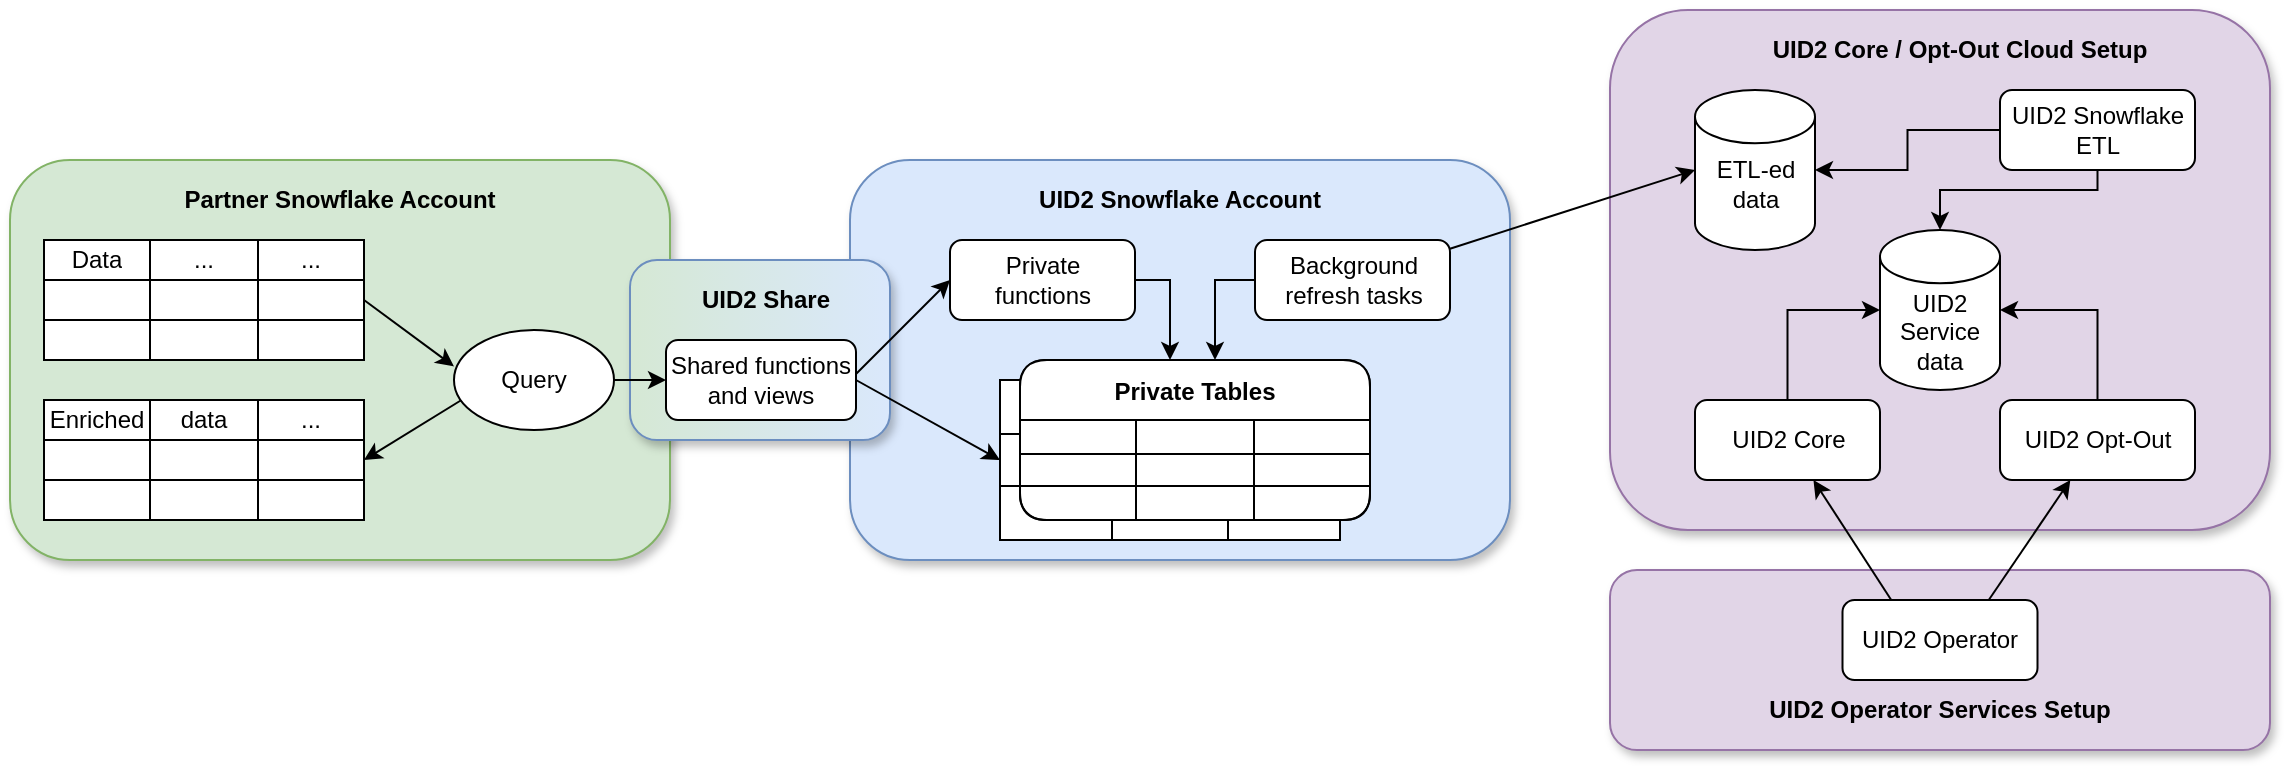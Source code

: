<mxfile version="26.0.9">
  <diagram id="qCtZGzd2-76-37-gvuC9" name="uid2-snowflake-integration-architecture">
    <mxGraphModel dx="1171" dy="479" grid="1" gridSize="10" guides="1" tooltips="1" connect="1" arrows="1" fold="1" page="1" pageScale="1" pageWidth="850" pageHeight="1100" math="0" shadow="0">
      <root>
        <mxCell id="0" />
        <mxCell id="1" parent="0" />
        <mxCell id="wwrZ0yD_1gh1AcJBncDE-166" value="" style="rounded=1;whiteSpace=wrap;html=1;fillColor=#e1d5e7;strokeColor=#9673a6;shadow=1;" parent="1" vertex="1">
          <mxGeometry x="850" y="75" width="330" height="260" as="geometry" />
        </mxCell>
        <mxCell id="wwrZ0yD_1gh1AcJBncDE-36" value="" style="rounded=1;whiteSpace=wrap;html=1;fillColor=#dae8fc;strokeColor=#6c8ebf;shadow=1;" parent="1" vertex="1">
          <mxGeometry x="470" y="150" width="330" height="200" as="geometry" />
        </mxCell>
        <mxCell id="wwrZ0yD_1gh1AcJBncDE-1" value="&lt;br&gt;ETL-ed data" style="strokeWidth=1;html=1;shape=mxgraph.flowchart.database;whiteSpace=wrap;" parent="1" vertex="1">
          <mxGeometry x="892.5" y="115" width="60" height="80" as="geometry" />
        </mxCell>
        <mxCell id="wwrZ0yD_1gh1AcJBncDE-16" value="" style="rounded=1;whiteSpace=wrap;html=1;fillColor=#d5e8d4;strokeColor=#82b366;shadow=1;" parent="1" vertex="1">
          <mxGeometry x="50" y="150" width="330" height="200" as="geometry" />
        </mxCell>
        <mxCell id="wwrZ0yD_1gh1AcJBncDE-2" value="" style="shape=table;html=1;whiteSpace=wrap;startSize=0;container=1;collapsible=0;childLayout=tableLayout;rounded=1;" parent="1" vertex="1">
          <mxGeometry x="67" y="190" width="160" height="60" as="geometry" />
        </mxCell>
        <mxCell id="wwrZ0yD_1gh1AcJBncDE-3" value="" style="shape=partialRectangle;html=1;whiteSpace=wrap;collapsible=0;dropTarget=0;pointerEvents=0;fillColor=none;top=0;left=0;bottom=0;right=0;points=[[0,0.5],[1,0.5]];portConstraint=eastwest;" parent="wwrZ0yD_1gh1AcJBncDE-2" vertex="1">
          <mxGeometry width="160" height="20" as="geometry" />
        </mxCell>
        <mxCell id="wwrZ0yD_1gh1AcJBncDE-4" value="Data" style="shape=partialRectangle;html=1;whiteSpace=wrap;connectable=0;fillColor=none;top=0;left=0;bottom=0;right=0;overflow=hidden;" parent="wwrZ0yD_1gh1AcJBncDE-3" vertex="1">
          <mxGeometry width="53" height="20" as="geometry" />
        </mxCell>
        <mxCell id="wwrZ0yD_1gh1AcJBncDE-5" value="..." style="shape=partialRectangle;html=1;whiteSpace=wrap;connectable=0;fillColor=none;top=0;left=0;bottom=0;right=0;overflow=hidden;" parent="wwrZ0yD_1gh1AcJBncDE-3" vertex="1">
          <mxGeometry x="53" width="54" height="20" as="geometry" />
        </mxCell>
        <mxCell id="wwrZ0yD_1gh1AcJBncDE-6" value="..." style="shape=partialRectangle;html=1;whiteSpace=wrap;connectable=0;fillColor=none;top=0;left=0;bottom=0;right=0;overflow=hidden;" parent="wwrZ0yD_1gh1AcJBncDE-3" vertex="1">
          <mxGeometry x="107" width="53" height="20" as="geometry" />
        </mxCell>
        <mxCell id="wwrZ0yD_1gh1AcJBncDE-7" value="" style="shape=partialRectangle;html=1;whiteSpace=wrap;collapsible=0;dropTarget=0;pointerEvents=0;fillColor=none;top=0;left=0;bottom=0;right=0;points=[[0,0.5],[1,0.5]];portConstraint=eastwest;" parent="wwrZ0yD_1gh1AcJBncDE-2" vertex="1">
          <mxGeometry y="20" width="160" height="20" as="geometry" />
        </mxCell>
        <mxCell id="wwrZ0yD_1gh1AcJBncDE-8" value="" style="shape=partialRectangle;html=1;whiteSpace=wrap;connectable=0;fillColor=none;top=0;left=0;bottom=0;right=0;overflow=hidden;" parent="wwrZ0yD_1gh1AcJBncDE-7" vertex="1">
          <mxGeometry width="53" height="20" as="geometry" />
        </mxCell>
        <mxCell id="wwrZ0yD_1gh1AcJBncDE-9" value="" style="shape=partialRectangle;html=1;whiteSpace=wrap;connectable=0;fillColor=none;top=0;left=0;bottom=0;right=0;overflow=hidden;" parent="wwrZ0yD_1gh1AcJBncDE-7" vertex="1">
          <mxGeometry x="53" width="54" height="20" as="geometry" />
        </mxCell>
        <mxCell id="wwrZ0yD_1gh1AcJBncDE-10" value="" style="shape=partialRectangle;html=1;whiteSpace=wrap;connectable=0;fillColor=none;top=0;left=0;bottom=0;right=0;overflow=hidden;" parent="wwrZ0yD_1gh1AcJBncDE-7" vertex="1">
          <mxGeometry x="107" width="53" height="20" as="geometry" />
        </mxCell>
        <mxCell id="wwrZ0yD_1gh1AcJBncDE-11" value="" style="shape=partialRectangle;html=1;whiteSpace=wrap;collapsible=0;dropTarget=0;pointerEvents=0;fillColor=none;top=0;left=0;bottom=0;right=0;points=[[0,0.5],[1,0.5]];portConstraint=eastwest;" parent="wwrZ0yD_1gh1AcJBncDE-2" vertex="1">
          <mxGeometry y="40" width="160" height="20" as="geometry" />
        </mxCell>
        <mxCell id="wwrZ0yD_1gh1AcJBncDE-12" value="" style="shape=partialRectangle;html=1;whiteSpace=wrap;connectable=0;fillColor=none;top=0;left=0;bottom=0;right=0;overflow=hidden;" parent="wwrZ0yD_1gh1AcJBncDE-11" vertex="1">
          <mxGeometry width="53" height="20" as="geometry" />
        </mxCell>
        <mxCell id="wwrZ0yD_1gh1AcJBncDE-13" value="" style="shape=partialRectangle;html=1;whiteSpace=wrap;connectable=0;fillColor=none;top=0;left=0;bottom=0;right=0;overflow=hidden;" parent="wwrZ0yD_1gh1AcJBncDE-11" vertex="1">
          <mxGeometry x="53" width="54" height="20" as="geometry" />
        </mxCell>
        <mxCell id="wwrZ0yD_1gh1AcJBncDE-14" value="" style="shape=partialRectangle;html=1;whiteSpace=wrap;connectable=0;fillColor=none;top=0;left=0;bottom=0;right=0;overflow=hidden;" parent="wwrZ0yD_1gh1AcJBncDE-11" vertex="1">
          <mxGeometry x="107" width="53" height="20" as="geometry" />
        </mxCell>
        <mxCell id="wwrZ0yD_1gh1AcJBncDE-17" value="&lt;b&gt;Partner Snowflake Account&lt;/b&gt;" style="text;html=1;strokeColor=none;fillColor=none;align=center;verticalAlign=middle;whiteSpace=wrap;rounded=0;" parent="1" vertex="1">
          <mxGeometry x="130" y="160" width="170" height="20" as="geometry" />
        </mxCell>
        <mxCell id="wwrZ0yD_1gh1AcJBncDE-19" value="" style="shape=table;html=1;whiteSpace=wrap;startSize=0;container=1;collapsible=0;childLayout=tableLayout;rounded=1;" parent="1" vertex="1">
          <mxGeometry x="67" y="270" width="160" height="60" as="geometry" />
        </mxCell>
        <mxCell id="wwrZ0yD_1gh1AcJBncDE-20" value="" style="shape=partialRectangle;html=1;whiteSpace=wrap;collapsible=0;dropTarget=0;pointerEvents=0;fillColor=none;top=0;left=0;bottom=0;right=0;points=[[0,0.5],[1,0.5]];portConstraint=eastwest;" parent="wwrZ0yD_1gh1AcJBncDE-19" vertex="1">
          <mxGeometry width="160" height="20" as="geometry" />
        </mxCell>
        <mxCell id="wwrZ0yD_1gh1AcJBncDE-21" value="Enriched" style="shape=partialRectangle;html=1;whiteSpace=wrap;connectable=0;fillColor=none;top=0;left=0;bottom=0;right=0;overflow=hidden;" parent="wwrZ0yD_1gh1AcJBncDE-20" vertex="1">
          <mxGeometry width="53" height="20" as="geometry" />
        </mxCell>
        <mxCell id="wwrZ0yD_1gh1AcJBncDE-22" value="data" style="shape=partialRectangle;html=1;whiteSpace=wrap;connectable=0;fillColor=none;top=0;left=0;bottom=0;right=0;overflow=hidden;" parent="wwrZ0yD_1gh1AcJBncDE-20" vertex="1">
          <mxGeometry x="53" width="54" height="20" as="geometry" />
        </mxCell>
        <mxCell id="wwrZ0yD_1gh1AcJBncDE-23" value="..." style="shape=partialRectangle;html=1;whiteSpace=wrap;connectable=0;fillColor=none;top=0;left=0;bottom=0;right=0;overflow=hidden;" parent="wwrZ0yD_1gh1AcJBncDE-20" vertex="1">
          <mxGeometry x="107" width="53" height="20" as="geometry" />
        </mxCell>
        <mxCell id="wwrZ0yD_1gh1AcJBncDE-24" value="" style="shape=partialRectangle;html=1;whiteSpace=wrap;collapsible=0;dropTarget=0;pointerEvents=0;fillColor=none;top=0;left=0;bottom=0;right=0;points=[[0,0.5],[1,0.5]];portConstraint=eastwest;" parent="wwrZ0yD_1gh1AcJBncDE-19" vertex="1">
          <mxGeometry y="20" width="160" height="20" as="geometry" />
        </mxCell>
        <mxCell id="wwrZ0yD_1gh1AcJBncDE-25" value="" style="shape=partialRectangle;html=1;whiteSpace=wrap;connectable=0;fillColor=none;top=0;left=0;bottom=0;right=0;overflow=hidden;" parent="wwrZ0yD_1gh1AcJBncDE-24" vertex="1">
          <mxGeometry width="53" height="20" as="geometry" />
        </mxCell>
        <mxCell id="wwrZ0yD_1gh1AcJBncDE-26" value="" style="shape=partialRectangle;html=1;whiteSpace=wrap;connectable=0;fillColor=none;top=0;left=0;bottom=0;right=0;overflow=hidden;" parent="wwrZ0yD_1gh1AcJBncDE-24" vertex="1">
          <mxGeometry x="53" width="54" height="20" as="geometry" />
        </mxCell>
        <mxCell id="wwrZ0yD_1gh1AcJBncDE-27" value="" style="shape=partialRectangle;html=1;whiteSpace=wrap;connectable=0;fillColor=none;top=0;left=0;bottom=0;right=0;overflow=hidden;" parent="wwrZ0yD_1gh1AcJBncDE-24" vertex="1">
          <mxGeometry x="107" width="53" height="20" as="geometry" />
        </mxCell>
        <mxCell id="wwrZ0yD_1gh1AcJBncDE-28" value="" style="shape=partialRectangle;html=1;whiteSpace=wrap;collapsible=0;dropTarget=0;pointerEvents=0;fillColor=none;top=0;left=0;bottom=0;right=0;points=[[0,0.5],[1,0.5]];portConstraint=eastwest;" parent="wwrZ0yD_1gh1AcJBncDE-19" vertex="1">
          <mxGeometry y="40" width="160" height="20" as="geometry" />
        </mxCell>
        <mxCell id="wwrZ0yD_1gh1AcJBncDE-29" value="" style="shape=partialRectangle;html=1;whiteSpace=wrap;connectable=0;fillColor=none;top=0;left=0;bottom=0;right=0;overflow=hidden;" parent="wwrZ0yD_1gh1AcJBncDE-28" vertex="1">
          <mxGeometry width="53" height="20" as="geometry" />
        </mxCell>
        <mxCell id="wwrZ0yD_1gh1AcJBncDE-30" value="" style="shape=partialRectangle;html=1;whiteSpace=wrap;connectable=0;fillColor=none;top=0;left=0;bottom=0;right=0;overflow=hidden;" parent="wwrZ0yD_1gh1AcJBncDE-28" vertex="1">
          <mxGeometry x="53" width="54" height="20" as="geometry" />
        </mxCell>
        <mxCell id="wwrZ0yD_1gh1AcJBncDE-31" value="" style="shape=partialRectangle;html=1;whiteSpace=wrap;connectable=0;fillColor=none;top=0;left=0;bottom=0;right=0;overflow=hidden;" parent="wwrZ0yD_1gh1AcJBncDE-28" vertex="1">
          <mxGeometry x="107" width="53" height="20" as="geometry" />
        </mxCell>
        <mxCell id="wwrZ0yD_1gh1AcJBncDE-35" style="rounded=0;orthogonalLoop=1;jettySize=auto;html=1;entryX=1;entryY=0.5;entryDx=0;entryDy=0;exitX=0.047;exitY=0.7;exitDx=0;exitDy=0;exitPerimeter=0;" parent="1" source="wwrZ0yD_1gh1AcJBncDE-32" target="wwrZ0yD_1gh1AcJBncDE-24" edge="1">
          <mxGeometry relative="1" as="geometry" />
        </mxCell>
        <mxCell id="wwrZ0yD_1gh1AcJBncDE-32" value="Query" style="ellipse;whiteSpace=wrap;html=1;rounded=1;" parent="1" vertex="1">
          <mxGeometry x="272" y="235" width="80" height="50" as="geometry" />
        </mxCell>
        <mxCell id="wwrZ0yD_1gh1AcJBncDE-33" style="rounded=0;orthogonalLoop=1;jettySize=auto;html=1;exitX=1;exitY=0.5;exitDx=0;exitDy=0;entryX=0;entryY=0.364;entryDx=0;entryDy=0;entryPerimeter=0;" parent="1" source="wwrZ0yD_1gh1AcJBncDE-7" target="wwrZ0yD_1gh1AcJBncDE-32" edge="1">
          <mxGeometry relative="1" as="geometry">
            <mxPoint x="250" y="249" as="targetPoint" />
          </mxGeometry>
        </mxCell>
        <mxCell id="wwrZ0yD_1gh1AcJBncDE-37" value="" style="shape=table;html=1;whiteSpace=wrap;startSize=0;container=1;collapsible=0;childLayout=tableLayout;rounded=1;" parent="1" vertex="1">
          <mxGeometry x="545" y="260" width="170" height="80" as="geometry" />
        </mxCell>
        <mxCell id="wwrZ0yD_1gh1AcJBncDE-38" value="" style="shape=partialRectangle;html=1;whiteSpace=wrap;collapsible=0;dropTarget=0;pointerEvents=0;fillColor=none;top=0;left=0;bottom=0;right=0;points=[[0,0.5],[1,0.5]];portConstraint=eastwest;" parent="wwrZ0yD_1gh1AcJBncDE-37" vertex="1">
          <mxGeometry width="170" height="27" as="geometry" />
        </mxCell>
        <mxCell id="wwrZ0yD_1gh1AcJBncDE-39" value="" style="shape=partialRectangle;html=1;whiteSpace=wrap;connectable=0;fillColor=none;top=0;left=0;bottom=0;right=0;overflow=hidden;" parent="wwrZ0yD_1gh1AcJBncDE-38" vertex="1">
          <mxGeometry width="56" height="27" as="geometry" />
        </mxCell>
        <mxCell id="wwrZ0yD_1gh1AcJBncDE-40" value="..." style="shape=partialRectangle;html=1;whiteSpace=wrap;connectable=0;fillColor=none;top=0;left=0;bottom=0;right=0;overflow=hidden;" parent="wwrZ0yD_1gh1AcJBncDE-38" vertex="1">
          <mxGeometry x="56" width="58" height="27" as="geometry" />
        </mxCell>
        <mxCell id="wwrZ0yD_1gh1AcJBncDE-41" value="..." style="shape=partialRectangle;html=1;whiteSpace=wrap;connectable=0;fillColor=none;top=0;left=0;bottom=0;right=0;overflow=hidden;" parent="wwrZ0yD_1gh1AcJBncDE-38" vertex="1">
          <mxGeometry x="114" width="56" height="27" as="geometry" />
        </mxCell>
        <mxCell id="wwrZ0yD_1gh1AcJBncDE-42" value="" style="shape=partialRectangle;html=1;whiteSpace=wrap;collapsible=0;dropTarget=0;pointerEvents=0;fillColor=none;top=0;left=0;bottom=0;right=0;points=[[0,0.5],[1,0.5]];portConstraint=eastwest;" parent="wwrZ0yD_1gh1AcJBncDE-37" vertex="1">
          <mxGeometry y="27" width="170" height="26" as="geometry" />
        </mxCell>
        <mxCell id="wwrZ0yD_1gh1AcJBncDE-43" value="" style="shape=partialRectangle;html=1;whiteSpace=wrap;connectable=0;fillColor=none;top=0;left=0;bottom=0;right=0;overflow=hidden;" parent="wwrZ0yD_1gh1AcJBncDE-42" vertex="1">
          <mxGeometry width="56" height="26" as="geometry" />
        </mxCell>
        <mxCell id="wwrZ0yD_1gh1AcJBncDE-44" value="" style="shape=partialRectangle;html=1;whiteSpace=wrap;connectable=0;fillColor=none;top=0;left=0;bottom=0;right=0;overflow=hidden;" parent="wwrZ0yD_1gh1AcJBncDE-42" vertex="1">
          <mxGeometry x="56" width="58" height="26" as="geometry" />
        </mxCell>
        <mxCell id="wwrZ0yD_1gh1AcJBncDE-45" value="" style="shape=partialRectangle;html=1;whiteSpace=wrap;connectable=0;fillColor=none;top=0;left=0;bottom=0;right=0;overflow=hidden;" parent="wwrZ0yD_1gh1AcJBncDE-42" vertex="1">
          <mxGeometry x="114" width="56" height="26" as="geometry" />
        </mxCell>
        <mxCell id="wwrZ0yD_1gh1AcJBncDE-46" value="" style="shape=partialRectangle;html=1;whiteSpace=wrap;collapsible=0;dropTarget=0;pointerEvents=0;fillColor=none;top=0;left=0;bottom=0;right=0;points=[[0,0.5],[1,0.5]];portConstraint=eastwest;" parent="wwrZ0yD_1gh1AcJBncDE-37" vertex="1">
          <mxGeometry y="53" width="170" height="27" as="geometry" />
        </mxCell>
        <mxCell id="wwrZ0yD_1gh1AcJBncDE-47" value="" style="shape=partialRectangle;html=1;whiteSpace=wrap;connectable=0;fillColor=none;top=0;left=0;bottom=0;right=0;overflow=hidden;" parent="wwrZ0yD_1gh1AcJBncDE-46" vertex="1">
          <mxGeometry width="56" height="27" as="geometry" />
        </mxCell>
        <mxCell id="wwrZ0yD_1gh1AcJBncDE-48" value="" style="shape=partialRectangle;html=1;whiteSpace=wrap;connectable=0;fillColor=none;top=0;left=0;bottom=0;right=0;overflow=hidden;" parent="wwrZ0yD_1gh1AcJBncDE-46" vertex="1">
          <mxGeometry x="56" width="58" height="27" as="geometry" />
        </mxCell>
        <mxCell id="wwrZ0yD_1gh1AcJBncDE-49" value="" style="shape=partialRectangle;html=1;whiteSpace=wrap;connectable=0;fillColor=none;top=0;left=0;bottom=0;right=0;overflow=hidden;" parent="wwrZ0yD_1gh1AcJBncDE-46" vertex="1">
          <mxGeometry x="114" width="56" height="27" as="geometry" />
        </mxCell>
        <mxCell id="wwrZ0yD_1gh1AcJBncDE-50" value="&lt;b&gt;UID2 Snowflake Account&lt;/b&gt;" style="text;html=1;strokeColor=none;fillColor=none;align=center;verticalAlign=middle;whiteSpace=wrap;rounded=0;" parent="1" vertex="1">
          <mxGeometry x="550" y="160" width="170" height="20" as="geometry" />
        </mxCell>
        <mxCell id="wwrZ0yD_1gh1AcJBncDE-129" style="rounded=0;orthogonalLoop=1;jettySize=auto;html=1;exitX=1;exitY=0.5;exitDx=0;exitDy=0;edgeStyle=orthogonalEdgeStyle;" parent="1" source="wwrZ0yD_1gh1AcJBncDE-67" edge="1">
          <mxGeometry relative="1" as="geometry">
            <mxPoint x="630" y="250" as="targetPoint" />
            <Array as="points">
              <mxPoint x="630" y="210" />
              <mxPoint x="630" y="248" />
            </Array>
          </mxGeometry>
        </mxCell>
        <mxCell id="wwrZ0yD_1gh1AcJBncDE-67" value="Private&lt;br&gt;functions" style="rounded=1;whiteSpace=wrap;html=1;" parent="1" vertex="1">
          <mxGeometry x="520" y="190" width="92.5" height="40" as="geometry" />
        </mxCell>
        <mxCell id="wwrZ0yD_1gh1AcJBncDE-172" style="rounded=0;orthogonalLoop=1;jettySize=auto;html=1;entryX=0;entryY=0.5;entryDx=0;entryDy=0;entryPerimeter=0;" parent="1" source="wwrZ0yD_1gh1AcJBncDE-68" target="wwrZ0yD_1gh1AcJBncDE-1" edge="1">
          <mxGeometry relative="1" as="geometry" />
        </mxCell>
        <mxCell id="wwrZ0yD_1gh1AcJBncDE-68" value="Background refresh tasks" style="rounded=1;whiteSpace=wrap;html=1;" parent="1" vertex="1">
          <mxGeometry x="672.5" y="190" width="97.5" height="40" as="geometry" />
        </mxCell>
        <mxCell id="wwrZ0yD_1gh1AcJBncDE-122" value="" style="rounded=1;whiteSpace=wrap;html=1;fillColor=#FFFFFF;" parent="1" vertex="1">
          <mxGeometry x="555" y="250" width="175" height="80" as="geometry" />
        </mxCell>
        <mxCell id="wwrZ0yD_1gh1AcJBncDE-95" value="Private Tables" style="shape=table;startSize=30;container=1;collapsible=0;childLayout=tableLayout;fontStyle=1;align=center;rounded=1;fillColor=#FFFFFF;" parent="1" vertex="1">
          <mxGeometry x="555" y="250" width="175" height="80" as="geometry" />
        </mxCell>
        <mxCell id="wwrZ0yD_1gh1AcJBncDE-96" value="" style="shape=partialRectangle;html=1;whiteSpace=wrap;collapsible=0;dropTarget=0;pointerEvents=0;fillColor=none;top=0;left=0;bottom=0;right=0;points=[[0,0.5],[1,0.5]];portConstraint=eastwest;" parent="wwrZ0yD_1gh1AcJBncDE-95" vertex="1">
          <mxGeometry y="30" width="175" height="17" as="geometry" />
        </mxCell>
        <mxCell id="wwrZ0yD_1gh1AcJBncDE-97" value="" style="shape=partialRectangle;html=1;whiteSpace=wrap;connectable=0;fillColor=none;top=0;left=0;bottom=0;right=0;overflow=hidden;" parent="wwrZ0yD_1gh1AcJBncDE-96" vertex="1">
          <mxGeometry width="58" height="17" as="geometry" />
        </mxCell>
        <mxCell id="wwrZ0yD_1gh1AcJBncDE-98" value="" style="shape=partialRectangle;html=1;whiteSpace=wrap;connectable=0;fillColor=none;top=0;left=0;bottom=0;right=0;overflow=hidden;" parent="wwrZ0yD_1gh1AcJBncDE-96" vertex="1">
          <mxGeometry x="58" width="59" height="17" as="geometry" />
        </mxCell>
        <mxCell id="wwrZ0yD_1gh1AcJBncDE-99" value="" style="shape=partialRectangle;html=1;whiteSpace=wrap;connectable=0;fillColor=none;top=0;left=0;bottom=0;right=0;overflow=hidden;" parent="wwrZ0yD_1gh1AcJBncDE-96" vertex="1">
          <mxGeometry x="117" width="58" height="17" as="geometry" />
        </mxCell>
        <mxCell id="wwrZ0yD_1gh1AcJBncDE-100" value="" style="shape=partialRectangle;html=1;whiteSpace=wrap;collapsible=0;dropTarget=0;pointerEvents=0;fillColor=none;top=0;left=0;bottom=0;right=0;points=[[0,0.5],[1,0.5]];portConstraint=eastwest;" parent="wwrZ0yD_1gh1AcJBncDE-95" vertex="1">
          <mxGeometry y="47" width="175" height="16" as="geometry" />
        </mxCell>
        <mxCell id="wwrZ0yD_1gh1AcJBncDE-101" value="" style="shape=partialRectangle;html=1;whiteSpace=wrap;connectable=0;fillColor=none;top=0;left=0;bottom=0;right=0;overflow=hidden;" parent="wwrZ0yD_1gh1AcJBncDE-100" vertex="1">
          <mxGeometry width="58" height="16" as="geometry" />
        </mxCell>
        <mxCell id="wwrZ0yD_1gh1AcJBncDE-102" value="" style="shape=partialRectangle;html=1;whiteSpace=wrap;connectable=0;fillColor=none;top=0;left=0;bottom=0;right=0;overflow=hidden;" parent="wwrZ0yD_1gh1AcJBncDE-100" vertex="1">
          <mxGeometry x="58" width="59" height="16" as="geometry" />
        </mxCell>
        <mxCell id="wwrZ0yD_1gh1AcJBncDE-103" value="" style="shape=partialRectangle;html=1;whiteSpace=wrap;connectable=0;fillColor=none;top=0;left=0;bottom=0;right=0;overflow=hidden;" parent="wwrZ0yD_1gh1AcJBncDE-100" vertex="1">
          <mxGeometry x="117" width="58" height="16" as="geometry" />
        </mxCell>
        <mxCell id="wwrZ0yD_1gh1AcJBncDE-104" value="" style="shape=partialRectangle;html=1;whiteSpace=wrap;collapsible=0;dropTarget=0;pointerEvents=0;fillColor=none;top=0;left=0;bottom=0;right=0;points=[[0,0.5],[1,0.5]];portConstraint=eastwest;" parent="wwrZ0yD_1gh1AcJBncDE-95" vertex="1">
          <mxGeometry y="63" width="175" height="17" as="geometry" />
        </mxCell>
        <mxCell id="wwrZ0yD_1gh1AcJBncDE-105" value="" style="shape=partialRectangle;html=1;whiteSpace=wrap;connectable=0;fillColor=none;top=0;left=0;bottom=0;right=0;overflow=hidden;" parent="wwrZ0yD_1gh1AcJBncDE-104" vertex="1">
          <mxGeometry width="58" height="17" as="geometry" />
        </mxCell>
        <mxCell id="wwrZ0yD_1gh1AcJBncDE-106" value="" style="shape=partialRectangle;html=1;whiteSpace=wrap;connectable=0;fillColor=none;top=0;left=0;bottom=0;right=0;overflow=hidden;" parent="wwrZ0yD_1gh1AcJBncDE-104" vertex="1">
          <mxGeometry x="58" width="59" height="17" as="geometry" />
        </mxCell>
        <mxCell id="wwrZ0yD_1gh1AcJBncDE-107" value="" style="shape=partialRectangle;html=1;whiteSpace=wrap;connectable=0;fillColor=none;top=0;left=0;bottom=0;right=0;overflow=hidden;" parent="wwrZ0yD_1gh1AcJBncDE-104" vertex="1">
          <mxGeometry x="117" width="58" height="17" as="geometry" />
        </mxCell>
        <mxCell id="wwrZ0yD_1gh1AcJBncDE-123" value="" style="rounded=1;whiteSpace=wrap;html=1;fillColor=#dae8fc;strokeColor=#6c8ebf;gradientColor=#D5E8D4;gradientDirection=west;shadow=1;" parent="1" vertex="1">
          <mxGeometry x="360" y="200" width="130" height="90" as="geometry" />
        </mxCell>
        <mxCell id="wwrZ0yD_1gh1AcJBncDE-127" style="rounded=0;orthogonalLoop=1;jettySize=auto;html=1;entryX=0;entryY=0.5;entryDx=0;entryDy=0;" parent="1" target="wwrZ0yD_1gh1AcJBncDE-67" edge="1">
          <mxGeometry relative="1" as="geometry">
            <mxPoint x="470" y="260" as="sourcePoint" />
          </mxGeometry>
        </mxCell>
        <mxCell id="wwrZ0yD_1gh1AcJBncDE-128" style="rounded=0;orthogonalLoop=1;jettySize=auto;html=1;entryX=0;entryY=0.5;entryDx=0;entryDy=0;exitX=1;exitY=0.5;exitDx=0;exitDy=0;" parent="1" source="wwrZ0yD_1gh1AcJBncDE-124" target="wwrZ0yD_1gh1AcJBncDE-42" edge="1">
          <mxGeometry relative="1" as="geometry" />
        </mxCell>
        <mxCell id="wwrZ0yD_1gh1AcJBncDE-124" value="Shared functions and views" style="rounded=1;whiteSpace=wrap;html=1;" parent="1" vertex="1">
          <mxGeometry x="378" y="240" width="95" height="40" as="geometry" />
        </mxCell>
        <mxCell id="wwrZ0yD_1gh1AcJBncDE-125" value="&lt;b&gt;UID2 Share&lt;/b&gt;" style="text;html=1;strokeColor=none;fillColor=none;align=center;verticalAlign=middle;whiteSpace=wrap;rounded=0;" parent="1" vertex="1">
          <mxGeometry x="382.5" y="210" width="90" height="20" as="geometry" />
        </mxCell>
        <mxCell id="wwrZ0yD_1gh1AcJBncDE-126" style="edgeStyle=orthogonalEdgeStyle;curved=1;rounded=0;orthogonalLoop=1;jettySize=auto;html=1;entryX=0;entryY=0.5;entryDx=0;entryDy=0;" parent="1" source="wwrZ0yD_1gh1AcJBncDE-32" target="wwrZ0yD_1gh1AcJBncDE-124" edge="1">
          <mxGeometry relative="1" as="geometry" />
        </mxCell>
        <mxCell id="wwrZ0yD_1gh1AcJBncDE-130" style="rounded=0;orthogonalLoop=1;jettySize=auto;html=1;exitX=0;exitY=0.5;exitDx=0;exitDy=0;entryX=0.56;entryY=-0.01;entryDx=0;entryDy=0;edgeStyle=orthogonalEdgeStyle;entryPerimeter=0;" parent="1" source="wwrZ0yD_1gh1AcJBncDE-68" target="wwrZ0yD_1gh1AcJBncDE-95" edge="1">
          <mxGeometry relative="1" as="geometry">
            <mxPoint x="665" y="230" as="targetPoint" />
          </mxGeometry>
        </mxCell>
        <mxCell id="wwrZ0yD_1gh1AcJBncDE-145" value="&lt;b&gt;UID2 Core / Opt-Out Cloud Setup&lt;/b&gt;" style="text;html=1;strokeColor=none;fillColor=none;align=center;verticalAlign=middle;whiteSpace=wrap;rounded=0;" parent="1" vertex="1">
          <mxGeometry x="930" y="85" width="190" height="20" as="geometry" />
        </mxCell>
        <mxCell id="wwrZ0yD_1gh1AcJBncDE-175" style="rounded=0;orthogonalLoop=1;jettySize=auto;html=1;entryX=0;entryY=0.5;entryDx=0;entryDy=0;entryPerimeter=0;edgeStyle=orthogonalEdgeStyle;" parent="1" source="wwrZ0yD_1gh1AcJBncDE-147" target="wwrZ0yD_1gh1AcJBncDE-168" edge="1">
          <mxGeometry relative="1" as="geometry" />
        </mxCell>
        <mxCell id="wwrZ0yD_1gh1AcJBncDE-147" value="UID2 Core" style="rounded=1;whiteSpace=wrap;html=1;" parent="1" vertex="1">
          <mxGeometry x="892.5" y="270" width="92.5" height="40" as="geometry" />
        </mxCell>
        <mxCell id="wwrZ0yD_1gh1AcJBncDE-176" style="rounded=0;orthogonalLoop=1;jettySize=auto;html=1;entryX=1;entryY=0.5;entryDx=0;entryDy=0;entryPerimeter=0;edgeStyle=orthogonalEdgeStyle;" parent="1" source="wwrZ0yD_1gh1AcJBncDE-148" target="wwrZ0yD_1gh1AcJBncDE-168" edge="1">
          <mxGeometry relative="1" as="geometry" />
        </mxCell>
        <mxCell id="wwrZ0yD_1gh1AcJBncDE-148" value="UID2 Opt-Out" style="rounded=1;whiteSpace=wrap;html=1;" parent="1" vertex="1">
          <mxGeometry x="1045" y="270" width="97.5" height="40" as="geometry" />
        </mxCell>
        <mxCell id="wwrZ0yD_1gh1AcJBncDE-173" style="rounded=0;orthogonalLoop=1;jettySize=auto;html=1;edgeStyle=orthogonalEdgeStyle;" parent="1" source="wwrZ0yD_1gh1AcJBncDE-167" target="wwrZ0yD_1gh1AcJBncDE-1" edge="1">
          <mxGeometry relative="1" as="geometry" />
        </mxCell>
        <mxCell id="wwrZ0yD_1gh1AcJBncDE-174" style="rounded=0;orthogonalLoop=1;jettySize=auto;html=1;entryX=0.5;entryY=0;entryDx=0;entryDy=0;entryPerimeter=0;edgeStyle=orthogonalEdgeStyle;" parent="1" source="wwrZ0yD_1gh1AcJBncDE-167" target="wwrZ0yD_1gh1AcJBncDE-168" edge="1">
          <mxGeometry relative="1" as="geometry">
            <Array as="points">
              <mxPoint x="1094" y="165" />
              <mxPoint x="1015" y="165" />
            </Array>
          </mxGeometry>
        </mxCell>
        <mxCell id="wwrZ0yD_1gh1AcJBncDE-167" value="UID2 Snowflake ETL" style="rounded=1;whiteSpace=wrap;html=1;" parent="1" vertex="1">
          <mxGeometry x="1045" y="115" width="97.5" height="40" as="geometry" />
        </mxCell>
        <mxCell id="wwrZ0yD_1gh1AcJBncDE-168" value="&lt;font style=&quot;font-size: 18px;&quot;&gt;&lt;br&gt;&lt;/font&gt;UID2 Service data" style="strokeWidth=1;html=1;shape=mxgraph.flowchart.database;whiteSpace=wrap;" parent="1" vertex="1">
          <mxGeometry x="985" y="185" width="60" height="80" as="geometry" />
        </mxCell>
        <mxCell id="wwrZ0yD_1gh1AcJBncDE-169" value="" style="rounded=1;whiteSpace=wrap;html=1;fillColor=#e1d5e7;strokeColor=#9673a6;shadow=1;" parent="1" vertex="1">
          <mxGeometry x="850" y="355" width="330" height="90" as="geometry" />
        </mxCell>
        <mxCell id="wwrZ0yD_1gh1AcJBncDE-177" style="rounded=0;orthogonalLoop=1;jettySize=auto;html=1;exitX=0.25;exitY=0;exitDx=0;exitDy=0;" parent="1" source="wwrZ0yD_1gh1AcJBncDE-170" target="wwrZ0yD_1gh1AcJBncDE-147" edge="1">
          <mxGeometry relative="1" as="geometry" />
        </mxCell>
        <mxCell id="wwrZ0yD_1gh1AcJBncDE-178" style="rounded=0;orthogonalLoop=1;jettySize=auto;html=1;exitX=0.75;exitY=0;exitDx=0;exitDy=0;" parent="1" source="wwrZ0yD_1gh1AcJBncDE-170" target="wwrZ0yD_1gh1AcJBncDE-148" edge="1">
          <mxGeometry relative="1" as="geometry" />
        </mxCell>
        <mxCell id="wwrZ0yD_1gh1AcJBncDE-170" value="UID2 Operator" style="rounded=1;whiteSpace=wrap;html=1;" parent="1" vertex="1">
          <mxGeometry x="966.25" y="370" width="97.5" height="40" as="geometry" />
        </mxCell>
        <mxCell id="wwrZ0yD_1gh1AcJBncDE-171" value="&lt;b&gt;UID2 Operator Services Setup&lt;/b&gt;" style="text;html=1;strokeColor=none;fillColor=none;align=center;verticalAlign=middle;whiteSpace=wrap;rounded=0;" parent="1" vertex="1">
          <mxGeometry x="920" y="415" width="190" height="20" as="geometry" />
        </mxCell>
      </root>
    </mxGraphModel>
  </diagram>
</mxfile>
